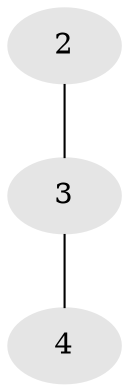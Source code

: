 // Generated by graph-tools (version 1.1) at 2025/46/02/15/25 05:46:28]
// undirected, 3 vertices, 2 edges
graph export_dot {
graph [start="1"]
  node [color=gray90,style=filled];
  2 [super="+1+6+7+15"];
  3 [super="+11"];
  4 [super="+8+10+12+14"];
  2 -- 3;
  3 -- 4;
}
